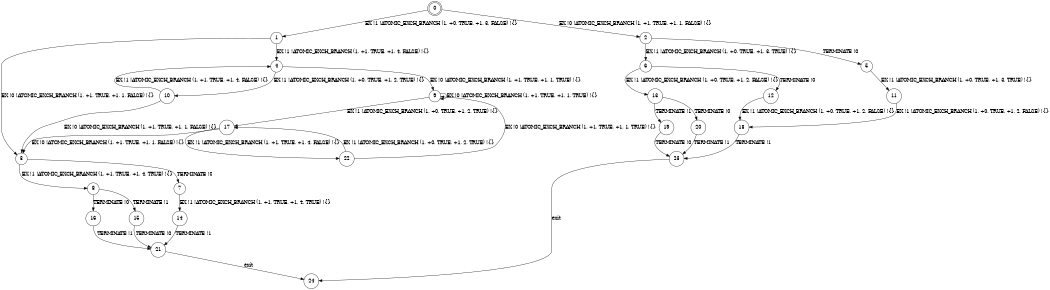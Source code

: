 digraph BCG {
size = "7, 10.5";
center = TRUE;
node [shape = circle];
0 [peripheries = 2];
0 -> 1 [label = "EX !1 !ATOMIC_EXCH_BRANCH (1, +0, TRUE, +1, 3, FALSE) !{}"];
0 -> 2 [label = "EX !0 !ATOMIC_EXCH_BRANCH (1, +1, TRUE, +1, 1, FALSE) !{}"];
1 -> 3 [label = "EX !0 !ATOMIC_EXCH_BRANCH (1, +1, TRUE, +1, 1, FALSE) !{}"];
1 -> 4 [label = "EX !1 !ATOMIC_EXCH_BRANCH (1, +1, TRUE, +1, 4, FALSE) !{}"];
2 -> 5 [label = "TERMINATE !0"];
2 -> 6 [label = "EX !1 !ATOMIC_EXCH_BRANCH (1, +0, TRUE, +1, 3, TRUE) !{}"];
3 -> 7 [label = "TERMINATE !0"];
3 -> 8 [label = "EX !1 !ATOMIC_EXCH_BRANCH (1, +1, TRUE, +1, 4, TRUE) !{}"];
4 -> 9 [label = "EX !0 !ATOMIC_EXCH_BRANCH (1, +1, TRUE, +1, 1, TRUE) !{}"];
4 -> 10 [label = "EX !1 !ATOMIC_EXCH_BRANCH (1, +0, TRUE, +1, 2, TRUE) !{}"];
5 -> 11 [label = "EX !1 !ATOMIC_EXCH_BRANCH (1, +0, TRUE, +1, 3, TRUE) !{}"];
6 -> 12 [label = "TERMINATE !0"];
6 -> 13 [label = "EX !1 !ATOMIC_EXCH_BRANCH (1, +0, TRUE, +1, 2, FALSE) !{}"];
7 -> 14 [label = "EX !1 !ATOMIC_EXCH_BRANCH (1, +1, TRUE, +1, 4, TRUE) !{}"];
8 -> 15 [label = "TERMINATE !1"];
8 -> 16 [label = "TERMINATE !0"];
9 -> 17 [label = "EX !1 !ATOMIC_EXCH_BRANCH (1, +0, TRUE, +1, 2, TRUE) !{}"];
9 -> 9 [label = "EX !0 !ATOMIC_EXCH_BRANCH (1, +1, TRUE, +1, 1, TRUE) !{}"];
10 -> 3 [label = "EX !0 !ATOMIC_EXCH_BRANCH (1, +1, TRUE, +1, 1, FALSE) !{}"];
10 -> 4 [label = "EX !1 !ATOMIC_EXCH_BRANCH (1, +1, TRUE, +1, 4, FALSE) !{}"];
11 -> 18 [label = "EX !1 !ATOMIC_EXCH_BRANCH (1, +0, TRUE, +1, 2, FALSE) !{}"];
12 -> 18 [label = "EX !1 !ATOMIC_EXCH_BRANCH (1, +0, TRUE, +1, 2, FALSE) !{}"];
13 -> 19 [label = "TERMINATE !1"];
13 -> 20 [label = "TERMINATE !0"];
14 -> 21 [label = "TERMINATE !1"];
15 -> 21 [label = "TERMINATE !0"];
16 -> 21 [label = "TERMINATE !1"];
17 -> 22 [label = "EX !1 !ATOMIC_EXCH_BRANCH (1, +1, TRUE, +1, 4, FALSE) !{}"];
17 -> 3 [label = "EX !0 !ATOMIC_EXCH_BRANCH (1, +1, TRUE, +1, 1, FALSE) !{}"];
18 -> 23 [label = "TERMINATE !1"];
19 -> 23 [label = "TERMINATE !0"];
20 -> 23 [label = "TERMINATE !1"];
21 -> 24 [label = "exit"];
22 -> 17 [label = "EX !1 !ATOMIC_EXCH_BRANCH (1, +0, TRUE, +1, 2, TRUE) !{}"];
22 -> 9 [label = "EX !0 !ATOMIC_EXCH_BRANCH (1, +1, TRUE, +1, 1, TRUE) !{}"];
23 -> 24 [label = "exit"];
}
